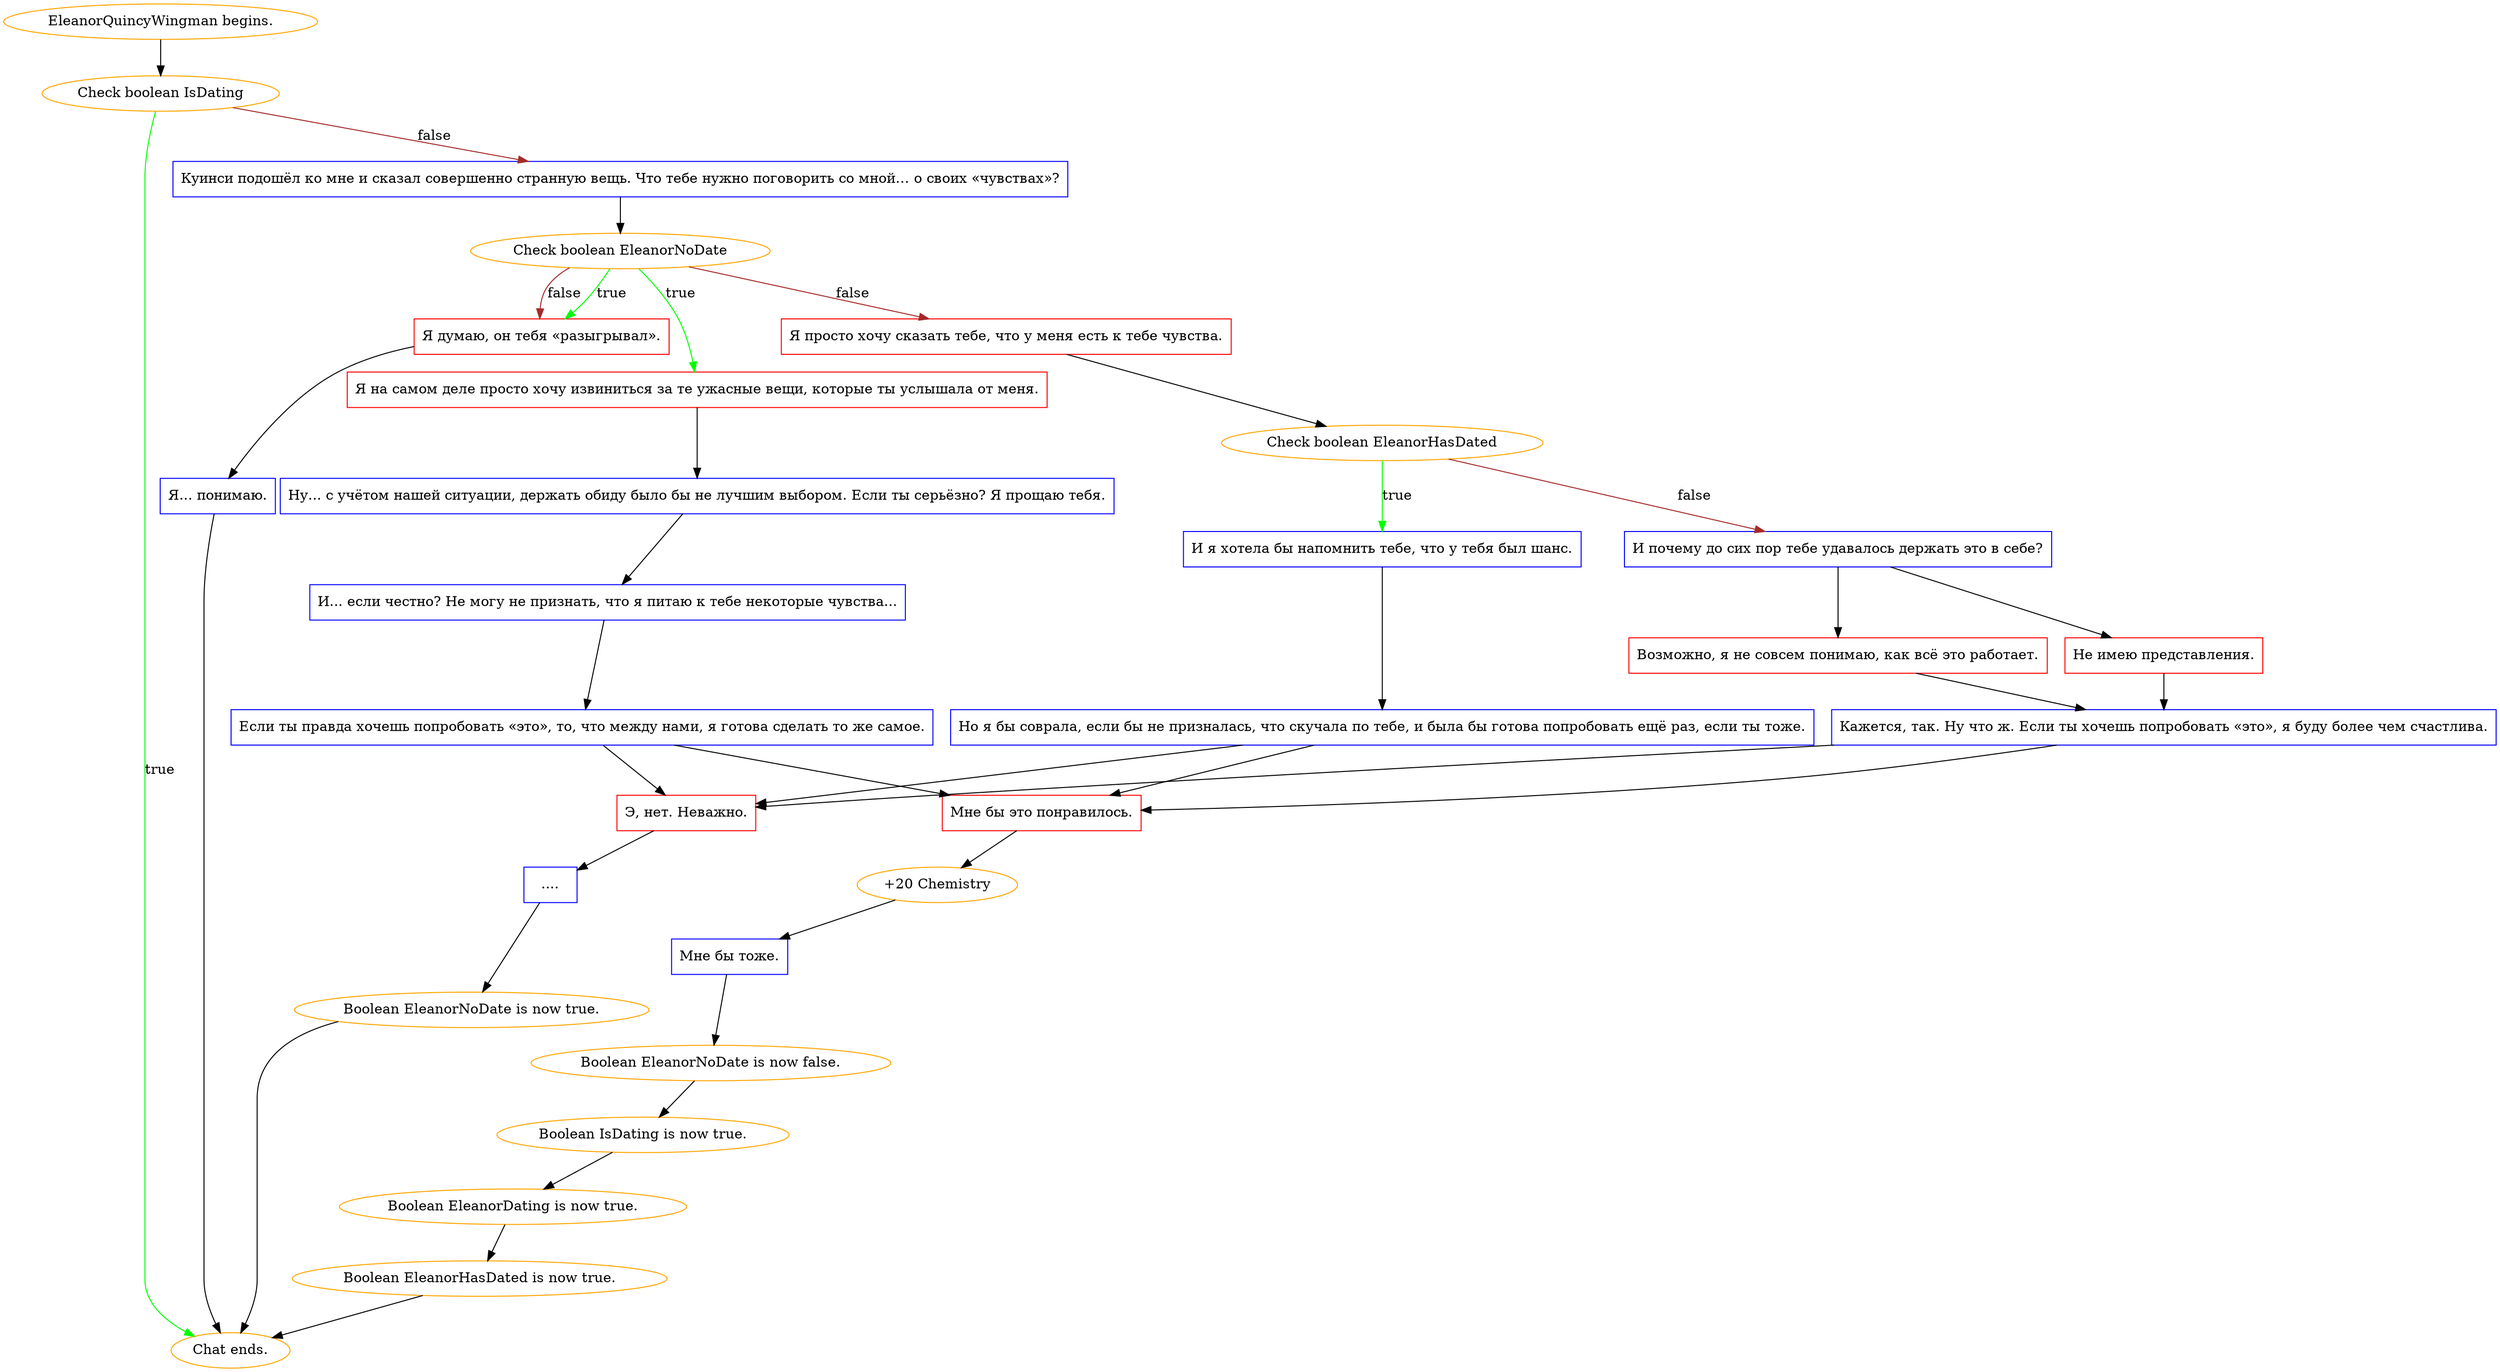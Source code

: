 digraph {
	"EleanorQuincyWingman begins." [color=orange];
		"EleanorQuincyWingman begins." -> j2949801986;
	j2949801986 [label="Check boolean IsDating",color=orange];
		j2949801986 -> "Chat ends." [label=true,color=green];
		j2949801986 -> j2793900196 [label=false,color=brown];
	"Chat ends." [color=orange];
	j2793900196 [label="Куинси подошёл ко мне и сказал совершенно странную вещь. Что тебе нужно поговорить со мной… о своих «чувствах»?",shape=box,color=blue];
		j2793900196 -> j806134085;
	j806134085 [label="Check boolean EleanorNoDate",color=orange];
		j806134085 -> j1966571393 [label=true,color=green];
		j806134085 -> j369251783 [label=true,color=green];
		j806134085 -> j3499909856 [label=false,color=brown];
		j806134085 -> j369251783 [label=false,color=brown];
	j1966571393 [label="Я на самом деле просто хочу извиниться за те ужасные вещи, которые ты услышала от меня.",shape=box,color=red];
		j1966571393 -> j1042201962;
	j369251783 [label="Я думаю, он тебя «разыгрывал».",shape=box,color=red];
		j369251783 -> j588555536;
	j3499909856 [label="Я просто хочу сказать тебе, что у меня есть к тебе чувства.",shape=box,color=red];
		j3499909856 -> j1281792529;
	j1042201962 [label="Ну... с учётом нашей ситуации, держать обиду было бы не лучшим выбором. Если ты серьёзно? Я прощаю тебя.",shape=box,color=blue];
		j1042201962 -> j2395816400;
	j588555536 [label="Я... понимаю.",shape=box,color=blue];
		j588555536 -> "Chat ends.";
	j1281792529 [label="Check boolean EleanorHasDated",color=orange];
		j1281792529 -> j3324716291 [label=true,color=green];
		j1281792529 -> j853871373 [label=false,color=brown];
	j2395816400 [label="И... если честно? Не могу не признать, что я питаю к тебе некоторые чувства...",shape=box,color=blue];
		j2395816400 -> j1223523053;
	j3324716291 [label="И я хотела бы напомнить тебе, что у тебя был шанс.",shape=box,color=blue];
		j3324716291 -> j1814790228;
	j853871373 [label="И почему до сих пор тебе удавалось держать это в себе?",shape=box,color=blue];
		j853871373 -> j938438211;
		j853871373 -> j966185332;
	j1223523053 [label="Если ты правда хочешь попробовать «это», то, что между нами, я готова сделать то же самое.",shape=box,color=blue];
		j1223523053 -> j1023144681;
		j1223523053 -> j2190681999;
	j1814790228 [label="Но я бы соврала, если бы не призналась, что скучала по тебе, и была бы готова попробовать ещё раз, если ты тоже.",shape=box,color=blue];
		j1814790228 -> j1023144681;
		j1814790228 -> j2190681999;
	j938438211 [label="Не имею представления.",shape=box,color=red];
		j938438211 -> j128084437;
	j966185332 [label="Возможно, я не совсем понимаю, как всё это работает.",shape=box,color=red];
		j966185332 -> j128084437;
	j1023144681 [label="Мне бы это понравилось.",shape=box,color=red];
		j1023144681 -> j4225946914;
	j2190681999 [label="Э, нет. Неважно.",shape=box,color=red];
		j2190681999 -> j2751722617;
	j128084437 [label="Кажется, так. Ну что ж. Если ты хочешь попробовать «это», я буду более чем счастлива.",shape=box,color=blue];
		j128084437 -> j1023144681;
		j128084437 -> j2190681999;
	j4225946914 [label="+20 Chemistry",color=orange];
		j4225946914 -> j4003487488;
	j2751722617 [label="....",shape=box,color=blue];
		j2751722617 -> j2728200779;
	j4003487488 [label="Мне бы тоже.",shape=box,color=blue];
		j4003487488 -> j665143278;
	j2728200779 [label="Boolean EleanorNoDate is now true.",color=orange];
		j2728200779 -> "Chat ends.";
	j665143278 [label="Boolean EleanorNoDate is now false.",color=orange];
		j665143278 -> j3088195508;
	j3088195508 [label="Boolean IsDating is now true.",color=orange];
		j3088195508 -> j576266418;
	j576266418 [label="Boolean EleanorDating is now true.",color=orange];
		j576266418 -> j3035403554;
	j3035403554 [label="Boolean EleanorHasDated is now true.",color=orange];
		j3035403554 -> "Chat ends.";
}